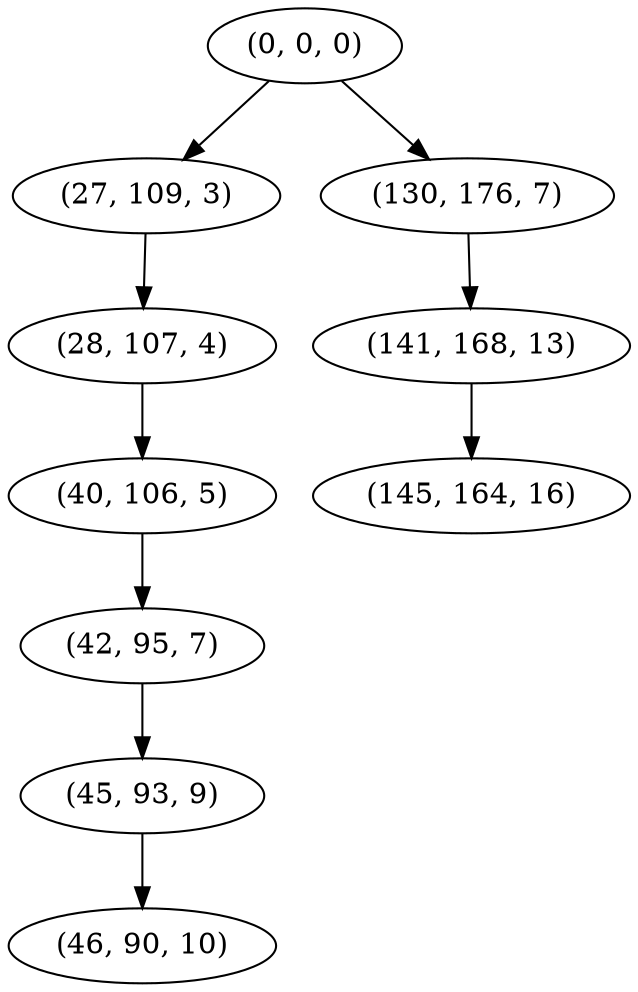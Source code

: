 digraph tree {
    "(0, 0, 0)";
    "(27, 109, 3)";
    "(28, 107, 4)";
    "(40, 106, 5)";
    "(42, 95, 7)";
    "(45, 93, 9)";
    "(46, 90, 10)";
    "(130, 176, 7)";
    "(141, 168, 13)";
    "(145, 164, 16)";
    "(0, 0, 0)" -> "(27, 109, 3)";
    "(0, 0, 0)" -> "(130, 176, 7)";
    "(27, 109, 3)" -> "(28, 107, 4)";
    "(28, 107, 4)" -> "(40, 106, 5)";
    "(40, 106, 5)" -> "(42, 95, 7)";
    "(42, 95, 7)" -> "(45, 93, 9)";
    "(45, 93, 9)" -> "(46, 90, 10)";
    "(130, 176, 7)" -> "(141, 168, 13)";
    "(141, 168, 13)" -> "(145, 164, 16)";
}
